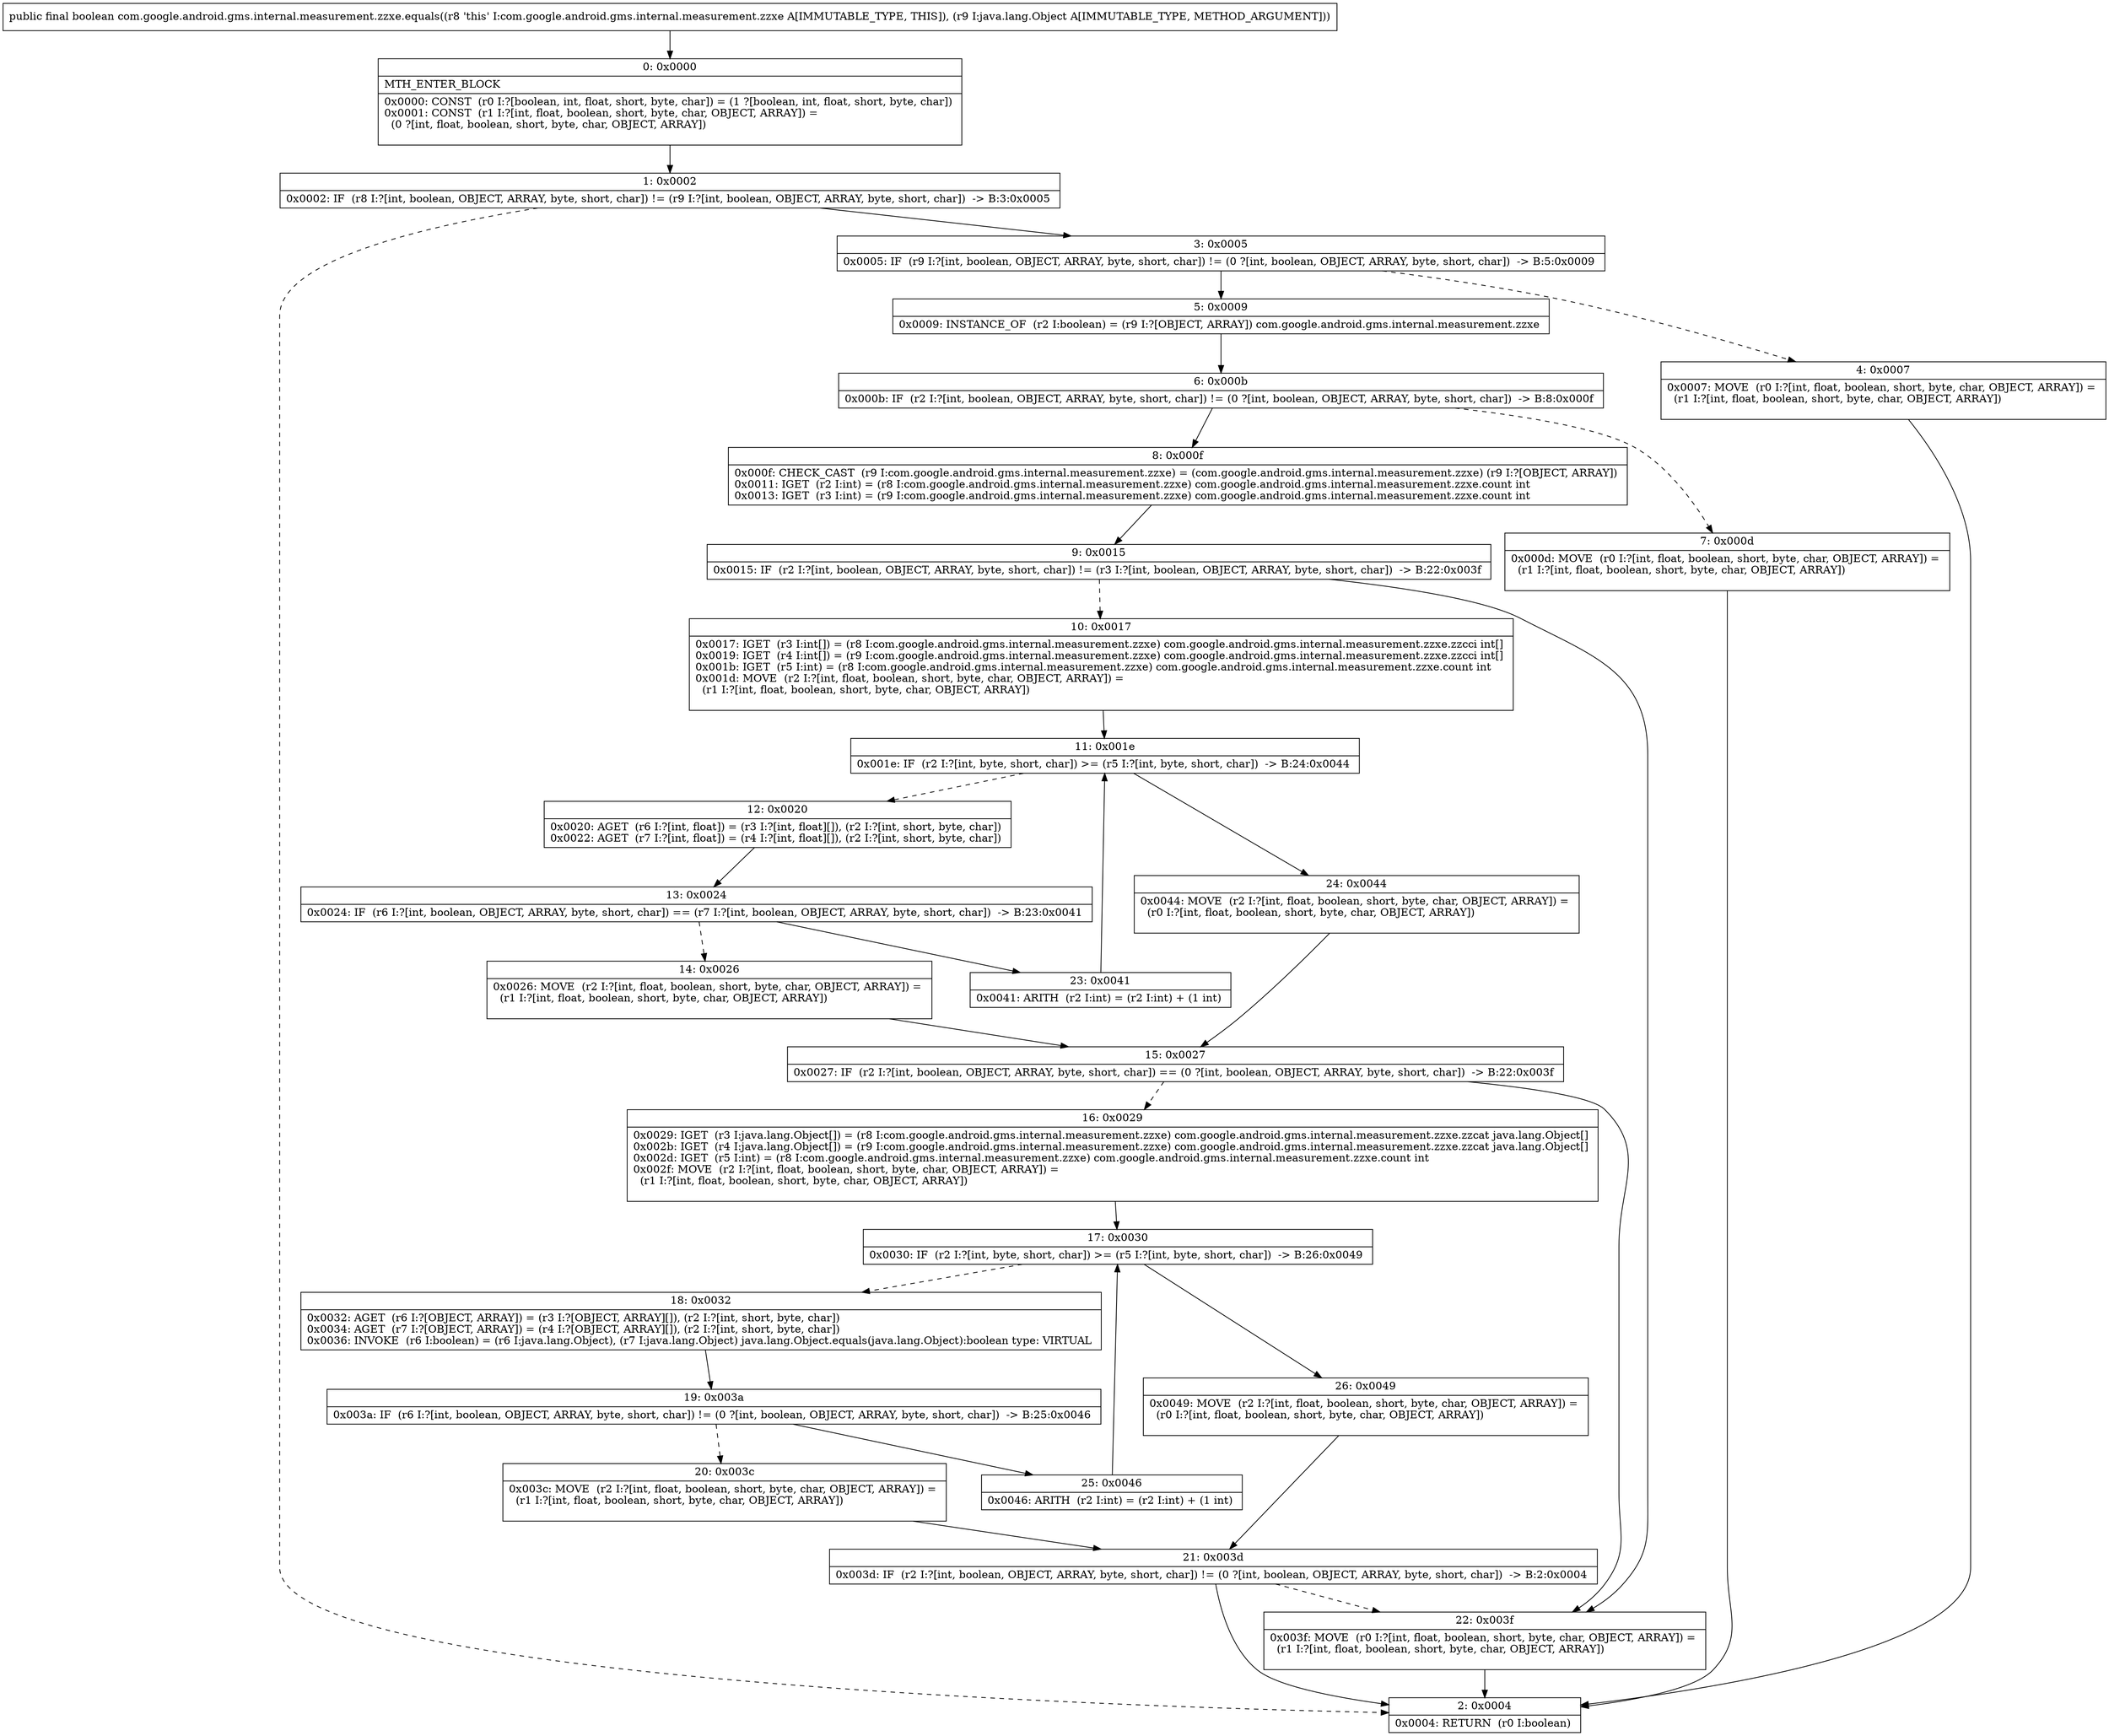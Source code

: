 digraph "CFG forcom.google.android.gms.internal.measurement.zzxe.equals(Ljava\/lang\/Object;)Z" {
Node_0 [shape=record,label="{0\:\ 0x0000|MTH_ENTER_BLOCK\l|0x0000: CONST  (r0 I:?[boolean, int, float, short, byte, char]) = (1 ?[boolean, int, float, short, byte, char]) \l0x0001: CONST  (r1 I:?[int, float, boolean, short, byte, char, OBJECT, ARRAY]) = \l  (0 ?[int, float, boolean, short, byte, char, OBJECT, ARRAY])\l \l}"];
Node_1 [shape=record,label="{1\:\ 0x0002|0x0002: IF  (r8 I:?[int, boolean, OBJECT, ARRAY, byte, short, char]) != (r9 I:?[int, boolean, OBJECT, ARRAY, byte, short, char])  \-\> B:3:0x0005 \l}"];
Node_2 [shape=record,label="{2\:\ 0x0004|0x0004: RETURN  (r0 I:boolean) \l}"];
Node_3 [shape=record,label="{3\:\ 0x0005|0x0005: IF  (r9 I:?[int, boolean, OBJECT, ARRAY, byte, short, char]) != (0 ?[int, boolean, OBJECT, ARRAY, byte, short, char])  \-\> B:5:0x0009 \l}"];
Node_4 [shape=record,label="{4\:\ 0x0007|0x0007: MOVE  (r0 I:?[int, float, boolean, short, byte, char, OBJECT, ARRAY]) = \l  (r1 I:?[int, float, boolean, short, byte, char, OBJECT, ARRAY])\l \l}"];
Node_5 [shape=record,label="{5\:\ 0x0009|0x0009: INSTANCE_OF  (r2 I:boolean) = (r9 I:?[OBJECT, ARRAY]) com.google.android.gms.internal.measurement.zzxe \l}"];
Node_6 [shape=record,label="{6\:\ 0x000b|0x000b: IF  (r2 I:?[int, boolean, OBJECT, ARRAY, byte, short, char]) != (0 ?[int, boolean, OBJECT, ARRAY, byte, short, char])  \-\> B:8:0x000f \l}"];
Node_7 [shape=record,label="{7\:\ 0x000d|0x000d: MOVE  (r0 I:?[int, float, boolean, short, byte, char, OBJECT, ARRAY]) = \l  (r1 I:?[int, float, boolean, short, byte, char, OBJECT, ARRAY])\l \l}"];
Node_8 [shape=record,label="{8\:\ 0x000f|0x000f: CHECK_CAST  (r9 I:com.google.android.gms.internal.measurement.zzxe) = (com.google.android.gms.internal.measurement.zzxe) (r9 I:?[OBJECT, ARRAY]) \l0x0011: IGET  (r2 I:int) = (r8 I:com.google.android.gms.internal.measurement.zzxe) com.google.android.gms.internal.measurement.zzxe.count int \l0x0013: IGET  (r3 I:int) = (r9 I:com.google.android.gms.internal.measurement.zzxe) com.google.android.gms.internal.measurement.zzxe.count int \l}"];
Node_9 [shape=record,label="{9\:\ 0x0015|0x0015: IF  (r2 I:?[int, boolean, OBJECT, ARRAY, byte, short, char]) != (r3 I:?[int, boolean, OBJECT, ARRAY, byte, short, char])  \-\> B:22:0x003f \l}"];
Node_10 [shape=record,label="{10\:\ 0x0017|0x0017: IGET  (r3 I:int[]) = (r8 I:com.google.android.gms.internal.measurement.zzxe) com.google.android.gms.internal.measurement.zzxe.zzcci int[] \l0x0019: IGET  (r4 I:int[]) = (r9 I:com.google.android.gms.internal.measurement.zzxe) com.google.android.gms.internal.measurement.zzxe.zzcci int[] \l0x001b: IGET  (r5 I:int) = (r8 I:com.google.android.gms.internal.measurement.zzxe) com.google.android.gms.internal.measurement.zzxe.count int \l0x001d: MOVE  (r2 I:?[int, float, boolean, short, byte, char, OBJECT, ARRAY]) = \l  (r1 I:?[int, float, boolean, short, byte, char, OBJECT, ARRAY])\l \l}"];
Node_11 [shape=record,label="{11\:\ 0x001e|0x001e: IF  (r2 I:?[int, byte, short, char]) \>= (r5 I:?[int, byte, short, char])  \-\> B:24:0x0044 \l}"];
Node_12 [shape=record,label="{12\:\ 0x0020|0x0020: AGET  (r6 I:?[int, float]) = (r3 I:?[int, float][]), (r2 I:?[int, short, byte, char]) \l0x0022: AGET  (r7 I:?[int, float]) = (r4 I:?[int, float][]), (r2 I:?[int, short, byte, char]) \l}"];
Node_13 [shape=record,label="{13\:\ 0x0024|0x0024: IF  (r6 I:?[int, boolean, OBJECT, ARRAY, byte, short, char]) == (r7 I:?[int, boolean, OBJECT, ARRAY, byte, short, char])  \-\> B:23:0x0041 \l}"];
Node_14 [shape=record,label="{14\:\ 0x0026|0x0026: MOVE  (r2 I:?[int, float, boolean, short, byte, char, OBJECT, ARRAY]) = \l  (r1 I:?[int, float, boolean, short, byte, char, OBJECT, ARRAY])\l \l}"];
Node_15 [shape=record,label="{15\:\ 0x0027|0x0027: IF  (r2 I:?[int, boolean, OBJECT, ARRAY, byte, short, char]) == (0 ?[int, boolean, OBJECT, ARRAY, byte, short, char])  \-\> B:22:0x003f \l}"];
Node_16 [shape=record,label="{16\:\ 0x0029|0x0029: IGET  (r3 I:java.lang.Object[]) = (r8 I:com.google.android.gms.internal.measurement.zzxe) com.google.android.gms.internal.measurement.zzxe.zzcat java.lang.Object[] \l0x002b: IGET  (r4 I:java.lang.Object[]) = (r9 I:com.google.android.gms.internal.measurement.zzxe) com.google.android.gms.internal.measurement.zzxe.zzcat java.lang.Object[] \l0x002d: IGET  (r5 I:int) = (r8 I:com.google.android.gms.internal.measurement.zzxe) com.google.android.gms.internal.measurement.zzxe.count int \l0x002f: MOVE  (r2 I:?[int, float, boolean, short, byte, char, OBJECT, ARRAY]) = \l  (r1 I:?[int, float, boolean, short, byte, char, OBJECT, ARRAY])\l \l}"];
Node_17 [shape=record,label="{17\:\ 0x0030|0x0030: IF  (r2 I:?[int, byte, short, char]) \>= (r5 I:?[int, byte, short, char])  \-\> B:26:0x0049 \l}"];
Node_18 [shape=record,label="{18\:\ 0x0032|0x0032: AGET  (r6 I:?[OBJECT, ARRAY]) = (r3 I:?[OBJECT, ARRAY][]), (r2 I:?[int, short, byte, char]) \l0x0034: AGET  (r7 I:?[OBJECT, ARRAY]) = (r4 I:?[OBJECT, ARRAY][]), (r2 I:?[int, short, byte, char]) \l0x0036: INVOKE  (r6 I:boolean) = (r6 I:java.lang.Object), (r7 I:java.lang.Object) java.lang.Object.equals(java.lang.Object):boolean type: VIRTUAL \l}"];
Node_19 [shape=record,label="{19\:\ 0x003a|0x003a: IF  (r6 I:?[int, boolean, OBJECT, ARRAY, byte, short, char]) != (0 ?[int, boolean, OBJECT, ARRAY, byte, short, char])  \-\> B:25:0x0046 \l}"];
Node_20 [shape=record,label="{20\:\ 0x003c|0x003c: MOVE  (r2 I:?[int, float, boolean, short, byte, char, OBJECT, ARRAY]) = \l  (r1 I:?[int, float, boolean, short, byte, char, OBJECT, ARRAY])\l \l}"];
Node_21 [shape=record,label="{21\:\ 0x003d|0x003d: IF  (r2 I:?[int, boolean, OBJECT, ARRAY, byte, short, char]) != (0 ?[int, boolean, OBJECT, ARRAY, byte, short, char])  \-\> B:2:0x0004 \l}"];
Node_22 [shape=record,label="{22\:\ 0x003f|0x003f: MOVE  (r0 I:?[int, float, boolean, short, byte, char, OBJECT, ARRAY]) = \l  (r1 I:?[int, float, boolean, short, byte, char, OBJECT, ARRAY])\l \l}"];
Node_23 [shape=record,label="{23\:\ 0x0041|0x0041: ARITH  (r2 I:int) = (r2 I:int) + (1 int) \l}"];
Node_24 [shape=record,label="{24\:\ 0x0044|0x0044: MOVE  (r2 I:?[int, float, boolean, short, byte, char, OBJECT, ARRAY]) = \l  (r0 I:?[int, float, boolean, short, byte, char, OBJECT, ARRAY])\l \l}"];
Node_25 [shape=record,label="{25\:\ 0x0046|0x0046: ARITH  (r2 I:int) = (r2 I:int) + (1 int) \l}"];
Node_26 [shape=record,label="{26\:\ 0x0049|0x0049: MOVE  (r2 I:?[int, float, boolean, short, byte, char, OBJECT, ARRAY]) = \l  (r0 I:?[int, float, boolean, short, byte, char, OBJECT, ARRAY])\l \l}"];
MethodNode[shape=record,label="{public final boolean com.google.android.gms.internal.measurement.zzxe.equals((r8 'this' I:com.google.android.gms.internal.measurement.zzxe A[IMMUTABLE_TYPE, THIS]), (r9 I:java.lang.Object A[IMMUTABLE_TYPE, METHOD_ARGUMENT])) }"];
MethodNode -> Node_0;
Node_0 -> Node_1;
Node_1 -> Node_2[style=dashed];
Node_1 -> Node_3;
Node_3 -> Node_4[style=dashed];
Node_3 -> Node_5;
Node_4 -> Node_2;
Node_5 -> Node_6;
Node_6 -> Node_7[style=dashed];
Node_6 -> Node_8;
Node_7 -> Node_2;
Node_8 -> Node_9;
Node_9 -> Node_10[style=dashed];
Node_9 -> Node_22;
Node_10 -> Node_11;
Node_11 -> Node_12[style=dashed];
Node_11 -> Node_24;
Node_12 -> Node_13;
Node_13 -> Node_14[style=dashed];
Node_13 -> Node_23;
Node_14 -> Node_15;
Node_15 -> Node_16[style=dashed];
Node_15 -> Node_22;
Node_16 -> Node_17;
Node_17 -> Node_18[style=dashed];
Node_17 -> Node_26;
Node_18 -> Node_19;
Node_19 -> Node_20[style=dashed];
Node_19 -> Node_25;
Node_20 -> Node_21;
Node_21 -> Node_2;
Node_21 -> Node_22[style=dashed];
Node_22 -> Node_2;
Node_23 -> Node_11;
Node_24 -> Node_15;
Node_25 -> Node_17;
Node_26 -> Node_21;
}


